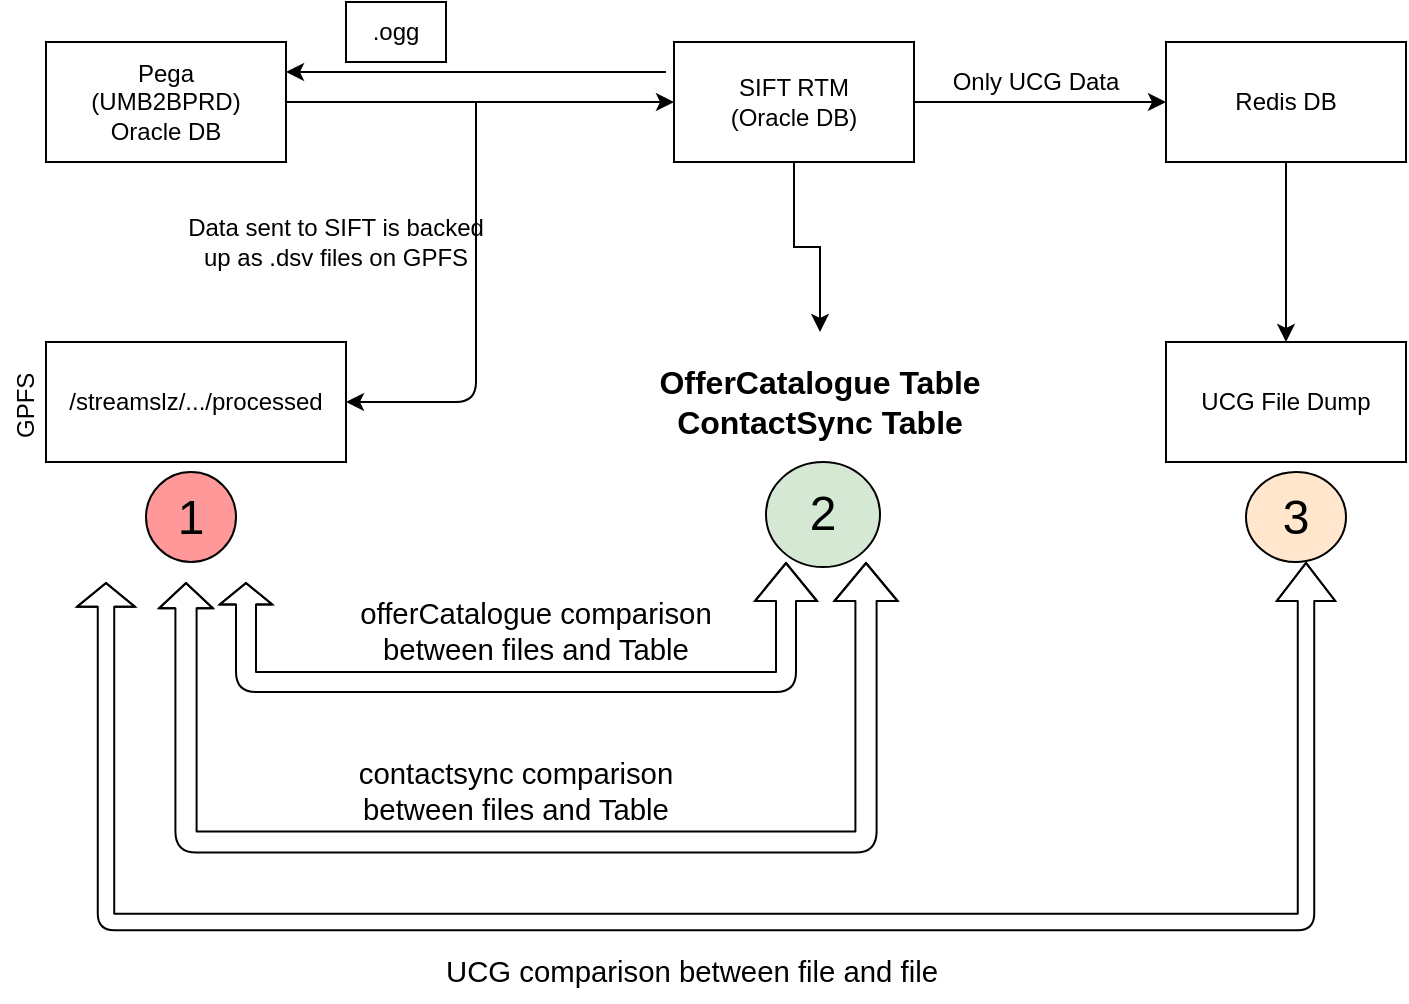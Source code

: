 <mxfile version="14.8.0" type="github">
  <diagram id="7p46W-EN9GYlPAzoYcba" name="Page-1">
    <mxGraphModel dx="717" dy="508" grid="1" gridSize="10" guides="1" tooltips="1" connect="1" arrows="1" fold="1" page="1" pageScale="1" pageWidth="827" pageHeight="1169" math="0" shadow="0">
      <root>
        <mxCell id="0" />
        <mxCell id="1" parent="0" />
        <mxCell id="sO5AbAzET7fi1nhG9wPH-10" value="" style="endArrow=classic;html=1;entryX=1;entryY=0.5;entryDx=0;entryDy=0;" parent="1" target="sO5AbAzET7fi1nhG9wPH-5" edge="1">
          <mxGeometry width="50" height="50" relative="1" as="geometry">
            <mxPoint x="255" y="110" as="sourcePoint" />
            <mxPoint x="440" y="170" as="targetPoint" />
            <Array as="points">
              <mxPoint x="255" y="260" />
            </Array>
          </mxGeometry>
        </mxCell>
        <mxCell id="sO5AbAzET7fi1nhG9wPH-1" value="Pega&lt;br&gt;(UMB2BPRD)&lt;br&gt;Oracle DB" style="rounded=0;whiteSpace=wrap;html=1;" parent="1" vertex="1">
          <mxGeometry x="40" y="80" width="120" height="60" as="geometry" />
        </mxCell>
        <mxCell id="sO5AbAzET7fi1nhG9wPH-20" style="edgeStyle=orthogonalEdgeStyle;rounded=0;orthogonalLoop=1;jettySize=auto;html=1;entryX=0.5;entryY=0;entryDx=0;entryDy=0;" parent="1" source="sO5AbAzET7fi1nhG9wPH-2" target="sO5AbAzET7fi1nhG9wPH-16" edge="1">
          <mxGeometry relative="1" as="geometry" />
        </mxCell>
        <mxCell id="sO5AbAzET7fi1nhG9wPH-2" value="SIFT RTM&lt;br&gt;(Oracle DB)" style="rounded=0;whiteSpace=wrap;html=1;" parent="1" vertex="1">
          <mxGeometry x="354" y="80" width="120" height="60" as="geometry" />
        </mxCell>
        <mxCell id="sO5AbAzET7fi1nhG9wPH-3" value="" style="endArrow=classic;html=1;entryX=0;entryY=0.5;entryDx=0;entryDy=0;" parent="1" source="sO5AbAzET7fi1nhG9wPH-1" target="sO5AbAzET7fi1nhG9wPH-2" edge="1">
          <mxGeometry width="50" height="50" relative="1" as="geometry">
            <mxPoint x="160" y="120" as="sourcePoint" />
            <mxPoint x="210" y="70" as="targetPoint" />
          </mxGeometry>
        </mxCell>
        <mxCell id="sO5AbAzET7fi1nhG9wPH-5" value="/streamslz/.../processed" style="rounded=0;whiteSpace=wrap;html=1;" parent="1" vertex="1">
          <mxGeometry x="40" y="230" width="150" height="60" as="geometry" />
        </mxCell>
        <mxCell id="sO5AbAzET7fi1nhG9wPH-11" value="Redis DB" style="rounded=0;whiteSpace=wrap;html=1;" parent="1" vertex="1">
          <mxGeometry x="600" y="80" width="120" height="60" as="geometry" />
        </mxCell>
        <mxCell id="sO5AbAzET7fi1nhG9wPH-12" value="" style="endArrow=classic;html=1;exitX=1;exitY=0.5;exitDx=0;exitDy=0;entryX=0;entryY=0.5;entryDx=0;entryDy=0;" parent="1" source="sO5AbAzET7fi1nhG9wPH-2" target="sO5AbAzET7fi1nhG9wPH-11" edge="1">
          <mxGeometry width="50" height="50" relative="1" as="geometry">
            <mxPoint x="390" y="220" as="sourcePoint" />
            <mxPoint x="440" y="170" as="targetPoint" />
            <Array as="points" />
          </mxGeometry>
        </mxCell>
        <mxCell id="sO5AbAzET7fi1nhG9wPH-13" value="Only UCG Data&lt;br&gt;" style="text;html=1;strokeColor=none;fillColor=none;align=center;verticalAlign=middle;whiteSpace=wrap;rounded=0;" parent="1" vertex="1">
          <mxGeometry x="480" y="90" width="110" height="20" as="geometry" />
        </mxCell>
        <mxCell id="sO5AbAzET7fi1nhG9wPH-14" value="UCG File Dump" style="rounded=0;whiteSpace=wrap;html=1;" parent="1" vertex="1">
          <mxGeometry x="600" y="230" width="120" height="60" as="geometry" />
        </mxCell>
        <mxCell id="sO5AbAzET7fi1nhG9wPH-15" value="" style="endArrow=classic;html=1;exitX=0.5;exitY=1;exitDx=0;exitDy=0;entryX=0.5;entryY=0;entryDx=0;entryDy=0;" parent="1" source="sO5AbAzET7fi1nhG9wPH-11" target="sO5AbAzET7fi1nhG9wPH-14" edge="1">
          <mxGeometry width="50" height="50" relative="1" as="geometry">
            <mxPoint x="390" y="190" as="sourcePoint" />
            <mxPoint x="440" y="140" as="targetPoint" />
          </mxGeometry>
        </mxCell>
        <mxCell id="sO5AbAzET7fi1nhG9wPH-16" value="&lt;font style=&quot;font-size: 16px&quot;&gt;&lt;b&gt;OfferCatalogue Table&lt;br&gt;ContactSync Table&lt;/b&gt;&lt;/font&gt;" style="text;html=1;strokeColor=none;fillColor=none;align=center;verticalAlign=middle;whiteSpace=wrap;rounded=0;" parent="1" vertex="1">
          <mxGeometry x="340" y="225" width="174" height="70" as="geometry" />
        </mxCell>
        <mxCell id="sO5AbAzET7fi1nhG9wPH-21" value="Data sent to SIFT is backed up as .dsv files on GPFS" style="text;html=1;strokeColor=none;fillColor=none;align=center;verticalAlign=middle;whiteSpace=wrap;rounded=0;" parent="1" vertex="1">
          <mxGeometry x="110" y="150" width="150" height="60" as="geometry" />
        </mxCell>
        <mxCell id="sO5AbAzET7fi1nhG9wPH-22" value="&lt;font style=&quot;font-size: 24px&quot;&gt;1&lt;/font&gt;" style="ellipse;whiteSpace=wrap;html=1;labelBackgroundColor=none;fillColor=#FF9999;" parent="1" vertex="1">
          <mxGeometry x="90" y="295" width="45" height="45" as="geometry" />
        </mxCell>
        <mxCell id="sO5AbAzET7fi1nhG9wPH-23" value="&lt;font style=&quot;font-size: 24px&quot;&gt;2&lt;/font&gt;" style="ellipse;whiteSpace=wrap;html=1;labelBackgroundColor=none;fillColor=#d5e8d4;" parent="1" vertex="1">
          <mxGeometry x="400" y="290" width="57" height="52.5" as="geometry" />
        </mxCell>
        <mxCell id="sO5AbAzET7fi1nhG9wPH-24" value="&lt;font style=&quot;font-size: 24px&quot;&gt;3&lt;/font&gt;" style="ellipse;whiteSpace=wrap;html=1;labelBackgroundColor=none;fillColor=#ffe6cc;" parent="1" vertex="1">
          <mxGeometry x="640" y="295" width="50" height="45" as="geometry" />
        </mxCell>
        <mxCell id="sO5AbAzET7fi1nhG9wPH-25" value="&lt;span style=&quot;font-size: 11.0pt ; font-family: &amp;#34;calibri&amp;#34; , sans-serif&quot;&gt;offerCatalogue comparison between files and Table&lt;/span&gt;" style="text;html=1;strokeColor=none;fillColor=none;align=center;verticalAlign=middle;whiteSpace=wrap;rounded=0;labelBackgroundColor=none;" parent="1" vertex="1">
          <mxGeometry x="180" y="360" width="210" height="30" as="geometry" />
        </mxCell>
        <mxCell id="sO5AbAzET7fi1nhG9wPH-26" value="&lt;span style=&quot;font-size: 11.0pt ; font-family: &amp;#34;calibri&amp;#34; , sans-serif&quot;&gt;contactsync comparison between files and Table&lt;/span&gt;" style="text;html=1;strokeColor=none;fillColor=none;align=center;verticalAlign=middle;whiteSpace=wrap;rounded=0;labelBackgroundColor=none;" parent="1" vertex="1">
          <mxGeometry x="180" y="440" width="190" height="30" as="geometry" />
        </mxCell>
        <mxCell id="sO5AbAzET7fi1nhG9wPH-28" value="" style="shape=flexArrow;endArrow=classic;startArrow=classic;html=1;endWidth=15.294;endSize=3.247;" parent="1" edge="1">
          <mxGeometry width="50" height="50" relative="1" as="geometry">
            <mxPoint x="410" y="340" as="sourcePoint" />
            <mxPoint x="140" y="350" as="targetPoint" />
            <Array as="points">
              <mxPoint x="410" y="400" />
              <mxPoint x="140" y="400" />
            </Array>
          </mxGeometry>
        </mxCell>
        <mxCell id="sO5AbAzET7fi1nhG9wPH-29" value="" style="shape=flexArrow;endArrow=classic;startArrow=classic;html=1;endWidth=15.294;endSize=3.871;width=10.588;" parent="1" edge="1">
          <mxGeometry width="50" height="50" relative="1" as="geometry">
            <mxPoint x="450" y="340" as="sourcePoint" />
            <mxPoint x="110" y="350" as="targetPoint" />
            <Array as="points">
              <mxPoint x="450" y="480" />
              <mxPoint x="110" y="480" />
            </Array>
          </mxGeometry>
        </mxCell>
        <mxCell id="sO5AbAzET7fi1nhG9wPH-30" value="" style="shape=flexArrow;endArrow=classic;startArrow=classic;html=1;endWidth=19.723;endSize=3.612;width=8.235;" parent="1" edge="1">
          <mxGeometry width="50" height="50" relative="1" as="geometry">
            <mxPoint x="670" y="340" as="sourcePoint" />
            <mxPoint x="70" y="350" as="targetPoint" />
            <Array as="points">
              <mxPoint x="670" y="520" />
              <mxPoint x="70" y="520" />
            </Array>
          </mxGeometry>
        </mxCell>
        <mxCell id="sO5AbAzET7fi1nhG9wPH-31" value="&lt;span style=&quot;font-size: 11.0pt ; font-family: &amp;#34;calibri&amp;#34; , sans-serif&quot;&gt;UCG comparison between file and file&lt;/span&gt;" style="text;html=1;strokeColor=none;fillColor=none;align=center;verticalAlign=middle;whiteSpace=wrap;rounded=0;labelBackgroundColor=none;" parent="1" vertex="1">
          <mxGeometry x="230" y="530" width="266" height="30" as="geometry" />
        </mxCell>
        <mxCell id="sO5AbAzET7fi1nhG9wPH-32" value="GPFS&amp;nbsp;" style="text;html=1;strokeColor=none;fillColor=none;align=center;verticalAlign=middle;whiteSpace=wrap;rounded=0;labelBackgroundColor=none;rotation=-90;" parent="1" vertex="1">
          <mxGeometry x="10" y="247.5" width="40" height="25" as="geometry" />
        </mxCell>
        <mxCell id="qSkTwoKB_WEL0cLufjZC-1" value="" style="endArrow=classic;html=1;entryX=1;entryY=0.25;entryDx=0;entryDy=0;" edge="1" parent="1" target="sO5AbAzET7fi1nhG9wPH-1">
          <mxGeometry width="50" height="50" relative="1" as="geometry">
            <mxPoint x="350" y="95" as="sourcePoint" />
            <mxPoint x="390" y="180" as="targetPoint" />
          </mxGeometry>
        </mxCell>
        <mxCell id="qSkTwoKB_WEL0cLufjZC-2" value=".ogg" style="rounded=0;whiteSpace=wrap;html=1;" vertex="1" parent="1">
          <mxGeometry x="190" y="60" width="50" height="30" as="geometry" />
        </mxCell>
      </root>
    </mxGraphModel>
  </diagram>
</mxfile>
